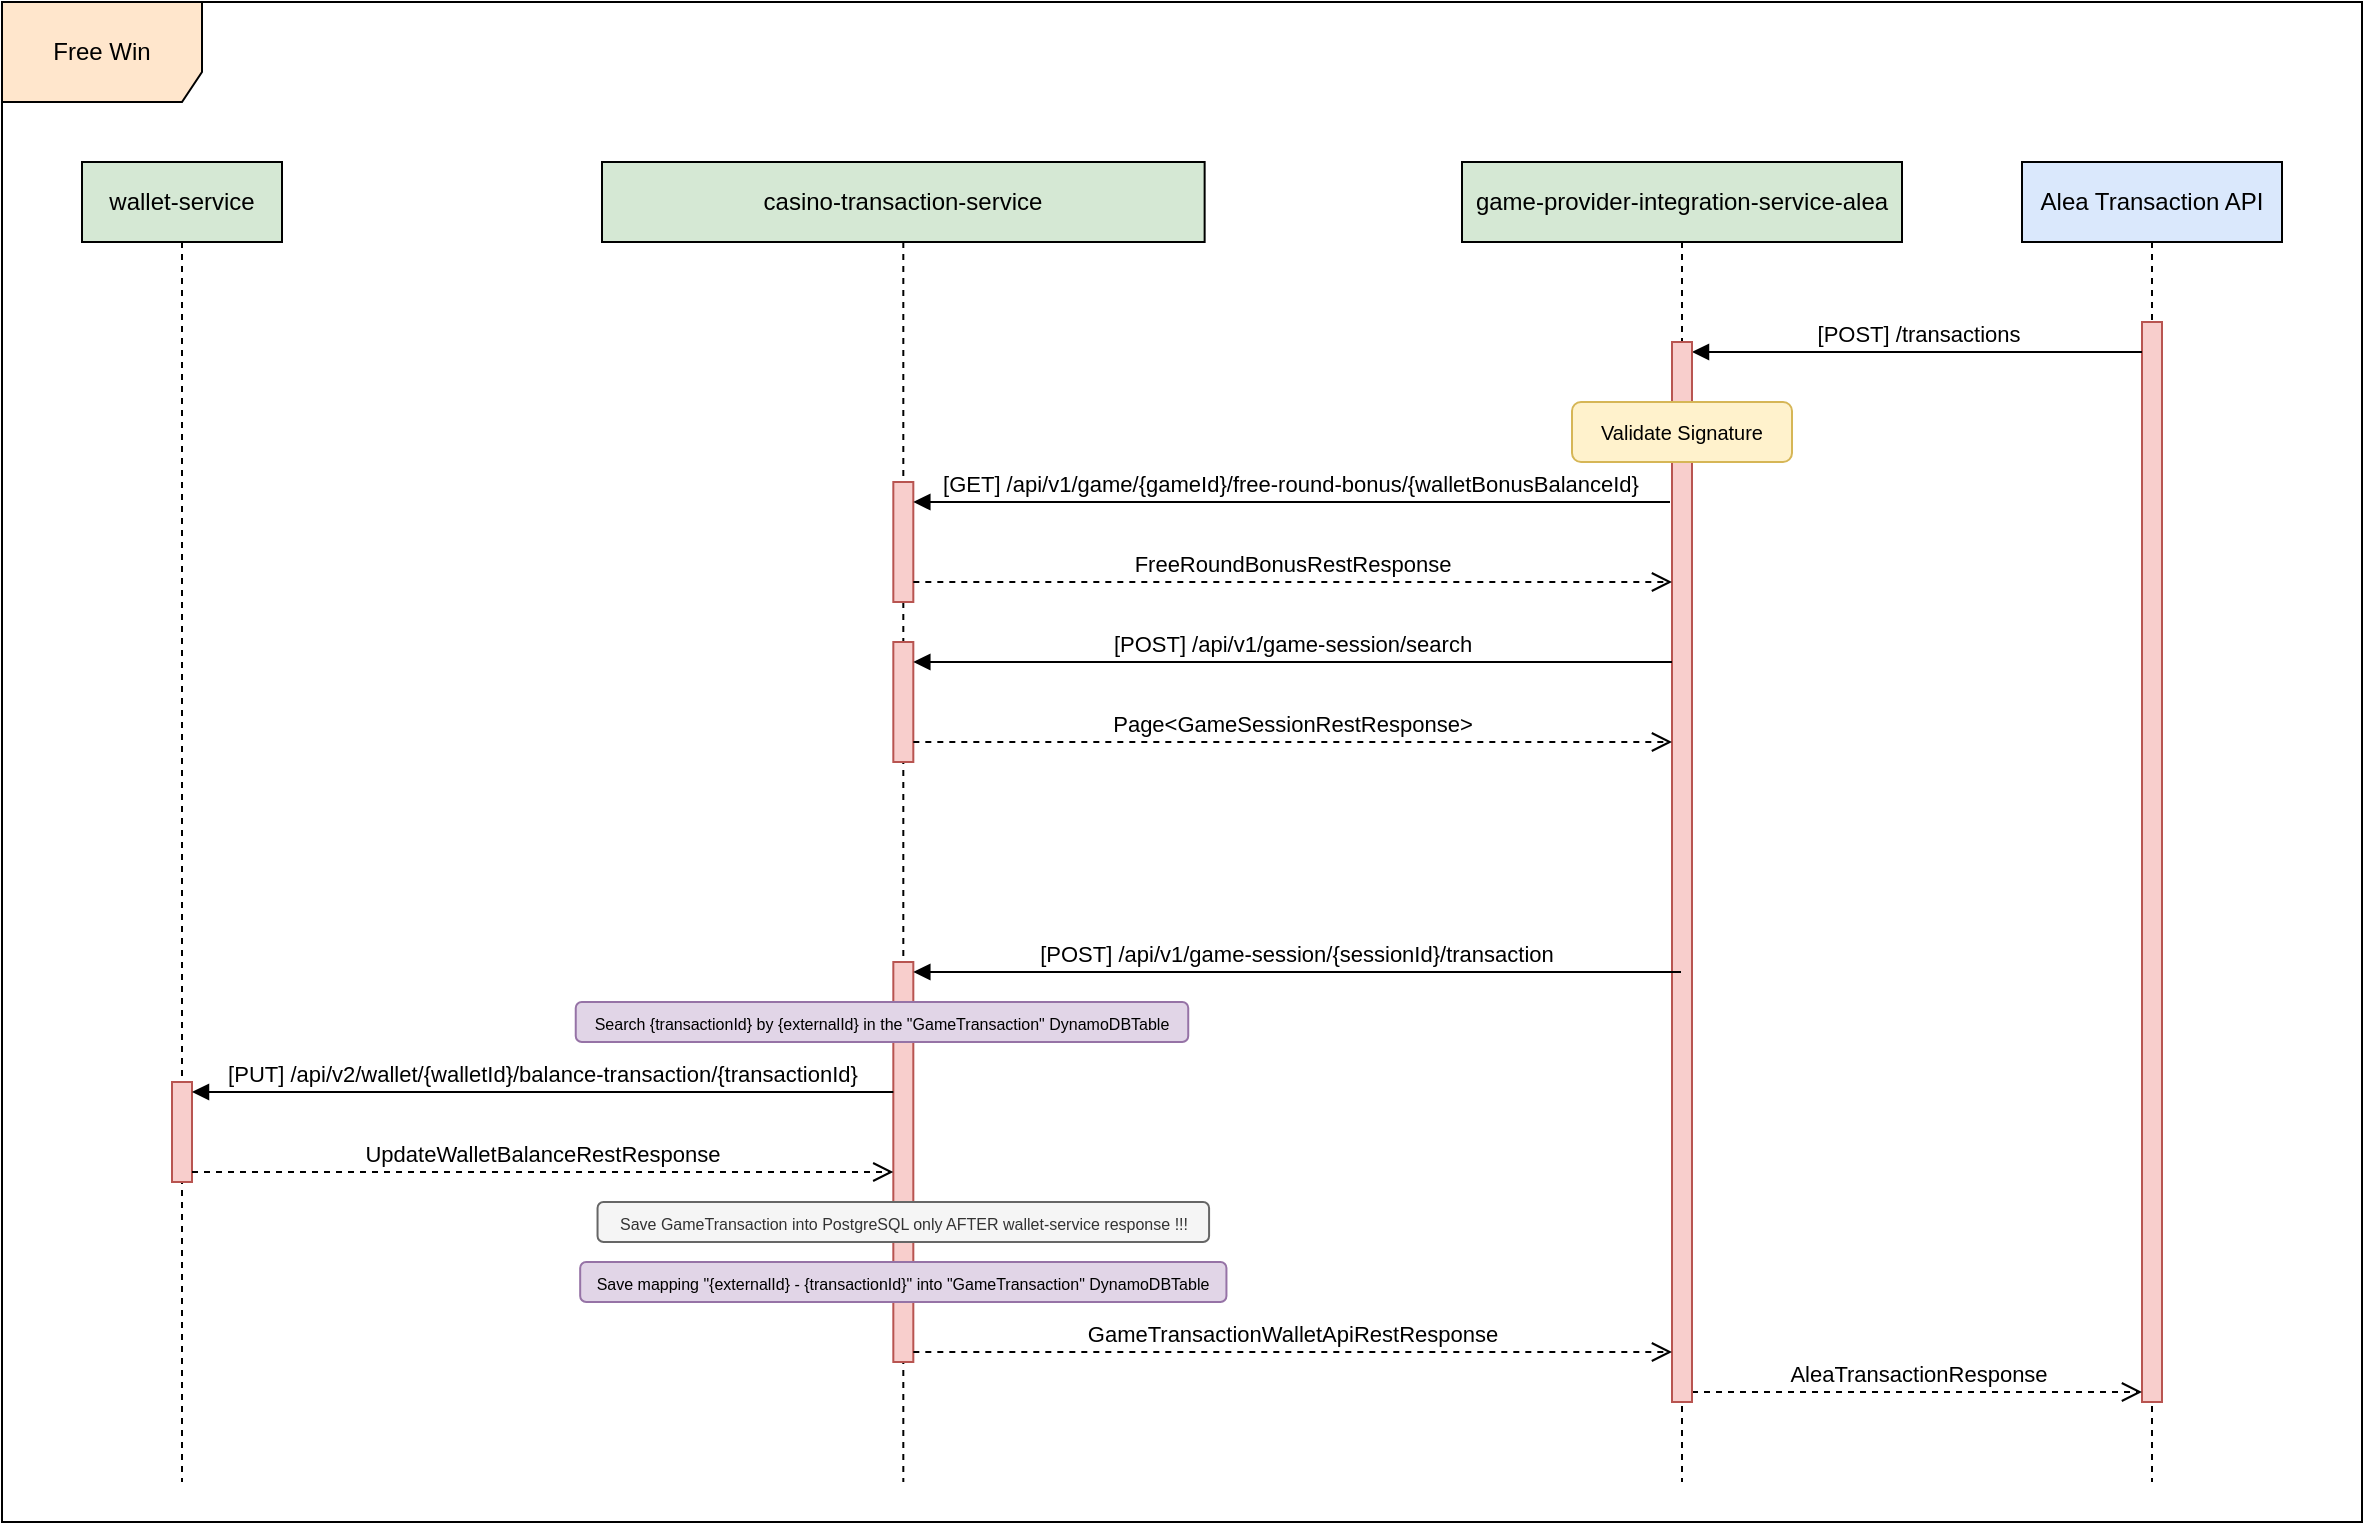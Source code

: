 <mxfile version="28.0.6">
  <diagram name="Page-1" id="n1XhamIiYrG2TBAk7eE6">
    <mxGraphModel dx="663" dy="440" grid="1" gridSize="10" guides="1" tooltips="1" connect="1" arrows="1" fold="1" page="1" pageScale="1" pageWidth="1600" pageHeight="900" math="0" shadow="0">
      <root>
        <mxCell id="0" />
        <mxCell id="1" parent="0" />
        <mxCell id="003OSuUdilosyz2FLQ8a-2" value="Alea Transaction API" style="shape=umlLifeline;perimeter=lifelinePerimeter;whiteSpace=wrap;html=1;container=1;dropTarget=0;collapsible=0;recursiveResize=0;outlineConnect=0;portConstraint=eastwest;newEdgeStyle={&quot;curved&quot;:0,&quot;rounded&quot;:0};fillColor=#dae8fc;strokeColor=#000000;" parent="1" vertex="1">
          <mxGeometry x="1170" y="240" width="130" height="660" as="geometry" />
        </mxCell>
        <mxCell id="003OSuUdilosyz2FLQ8a-3" value="" style="html=1;points=[[0,0,0,0,5],[0,1,0,0,-5],[1,0,0,0,5],[1,1,0,0,-5]];perimeter=orthogonalPerimeter;outlineConnect=0;targetShapes=umlLifeline;portConstraint=eastwest;newEdgeStyle={&quot;curved&quot;:0,&quot;rounded&quot;:0};fillColor=#f8cecc;strokeColor=#b85450;" parent="003OSuUdilosyz2FLQ8a-2" vertex="1">
          <mxGeometry x="60" y="80" width="10" height="540" as="geometry" />
        </mxCell>
        <mxCell id="003OSuUdilosyz2FLQ8a-4" value="Free Win" style="shape=umlFrame;whiteSpace=wrap;html=1;pointerEvents=0;width=100;height=50;fillColor=#ffe6cc;strokeColor=#000000;" parent="1" vertex="1">
          <mxGeometry x="160" y="160" width="1180" height="760" as="geometry" />
        </mxCell>
        <mxCell id="003OSuUdilosyz2FLQ8a-5" value="[POST] /transactions" style="html=1;verticalAlign=bottom;endArrow=block;curved=0;rounded=0;entryX=1;entryY=0;entryDx=0;entryDy=5;entryPerimeter=0;" parent="1" source="003OSuUdilosyz2FLQ8a-3" target="003OSuUdilosyz2FLQ8a-18" edge="1">
          <mxGeometry width="80" relative="1" as="geometry">
            <mxPoint x="1230" y="320" as="sourcePoint" />
            <mxPoint x="970" y="325" as="targetPoint" />
          </mxGeometry>
        </mxCell>
        <mxCell id="003OSuUdilosyz2FLQ8a-6" value="AleaTransactionResponse" style="html=1;verticalAlign=bottom;endArrow=open;dashed=1;endSize=8;curved=0;rounded=0;exitX=1;exitY=1;exitDx=0;exitDy=-5;exitPerimeter=0;" parent="1" source="003OSuUdilosyz2FLQ8a-18" target="003OSuUdilosyz2FLQ8a-3" edge="1">
          <mxGeometry x="-0.001" relative="1" as="geometry">
            <mxPoint x="990" y="600" as="sourcePoint" />
            <mxPoint x="1220" y="600" as="targetPoint" />
            <mxPoint as="offset" />
          </mxGeometry>
        </mxCell>
        <mxCell id="003OSuUdilosyz2FLQ8a-8" value="wallet-service" style="shape=umlLifeline;perimeter=lifelinePerimeter;whiteSpace=wrap;html=1;container=1;dropTarget=0;collapsible=0;recursiveResize=0;outlineConnect=0;portConstraint=eastwest;newEdgeStyle={&quot;curved&quot;:0,&quot;rounded&quot;:0};fillColor=#d5e8d4;strokeColor=#000000;" parent="1" vertex="1">
          <mxGeometry x="200" y="240" width="100" height="660" as="geometry" />
        </mxCell>
        <mxCell id="003OSuUdilosyz2FLQ8a-9" value="" style="html=1;points=[[0,0,0,0,5],[0,1,0,0,-5],[1,0,0,0,5],[1,1,0,0,-5]];perimeter=orthogonalPerimeter;outlineConnect=0;targetShapes=umlLifeline;portConstraint=eastwest;newEdgeStyle={&quot;curved&quot;:0,&quot;rounded&quot;:0};fillColor=#f8cecc;strokeColor=#b85450;" parent="003OSuUdilosyz2FLQ8a-8" vertex="1">
          <mxGeometry x="45" y="460" width="10" height="50" as="geometry" />
        </mxCell>
        <mxCell id="003OSuUdilosyz2FLQ8a-12" value="casino-transaction-service" style="shape=umlLifeline;perimeter=lifelinePerimeter;whiteSpace=wrap;html=1;container=1;dropTarget=0;collapsible=0;recursiveResize=0;outlineConnect=0;portConstraint=eastwest;newEdgeStyle={&quot;curved&quot;:0,&quot;rounded&quot;:0};fillColor=#d5e8d4;strokeColor=#000000;" parent="1" vertex="1">
          <mxGeometry x="460" y="240" width="301.32" height="660" as="geometry" />
        </mxCell>
        <mxCell id="003OSuUdilosyz2FLQ8a-13" value="" style="html=1;points=[[0,0,0,0,5],[0,1,0,0,-5],[1,0,0,0,5],[1,1,0,0,-5]];perimeter=orthogonalPerimeter;outlineConnect=0;targetShapes=umlLifeline;portConstraint=eastwest;newEdgeStyle={&quot;curved&quot;:0,&quot;rounded&quot;:0};fillColor=#f8cecc;strokeColor=#b85450;" parent="003OSuUdilosyz2FLQ8a-12" vertex="1">
          <mxGeometry x="145.66" y="400" width="10" height="200" as="geometry" />
        </mxCell>
        <mxCell id="003OSuUdilosyz2FLQ8a-14" value="&lt;span style=&quot;text-wrap-mode: nowrap;&quot;&gt;&lt;font style=&quot;font-size: 8px;&quot;&gt;Save mapping &quot;{externalId} -&amp;nbsp;{transactionId}&quot; into &quot;GameTransaction&quot; DynamoDBTable&lt;/font&gt;&lt;/span&gt;" style="rounded=1;whiteSpace=wrap;html=1;fillColor=#e1d5e7;strokeColor=#9673a6;container=0;portConstraint=none;" parent="003OSuUdilosyz2FLQ8a-12" vertex="1">
          <mxGeometry x="-10.91" y="550" width="323.13" height="20" as="geometry">
            <mxRectangle x="-14.21" y="410" width="350" height="30" as="alternateBounds" />
          </mxGeometry>
        </mxCell>
        <mxCell id="003OSuUdilosyz2FLQ8a-16" value="&lt;font style=&quot;font-size: 8px;&quot;&gt;&lt;span style=&quot;text-wrap-mode: nowrap; text-align: left;&quot;&gt;Save GameTransaction into PostgreSQL only AFTER wallet-service&amp;nbsp;&lt;/span&gt;&lt;span style=&quot;text-wrap-mode: nowrap; text-align: left;&quot;&gt;response&amp;nbsp;&lt;/span&gt;&lt;span style=&quot;text-wrap-mode: nowrap; text-align: left;&quot;&gt;!!!&lt;/span&gt;&lt;/font&gt;" style="rounded=1;whiteSpace=wrap;html=1;fillColor=#f5f5f5;strokeColor=#666666;container=0;portConstraint=none;fontColor=#333333;" parent="003OSuUdilosyz2FLQ8a-12" vertex="1">
          <mxGeometry x="-2.23" y="520" width="305.77" height="20" as="geometry">
            <mxRectangle x="-14.21" y="410" width="350" height="30" as="alternateBounds" />
          </mxGeometry>
        </mxCell>
        <mxCell id="003OSuUdilosyz2FLQ8a-15" value="&lt;span style=&quot;text-wrap-mode: nowrap;&quot;&gt;&lt;font style=&quot;font-size: 8px;&quot;&gt;Search {transactionId} by {externalId} in the &quot;GameTransaction&quot; DynamoDBTable&lt;/font&gt;&lt;/span&gt;" style="rounded=1;whiteSpace=wrap;html=1;fillColor=#e1d5e7;strokeColor=#9673a6;container=0;" parent="003OSuUdilosyz2FLQ8a-12" vertex="1">
          <mxGeometry x="-13.13" y="420" width="306.25" height="20" as="geometry">
            <mxRectangle x="466.88" y="440" width="330" height="30" as="alternateBounds" />
          </mxGeometry>
        </mxCell>
        <mxCell id="003OSuUdilosyz2FLQ8a-10" value="[PUT]&amp;nbsp;/api/v2/wallet/{walletId}/balance-transaction/{transactionId}" style="html=1;verticalAlign=bottom;endArrow=block;curved=0;rounded=0;entryX=1;entryY=0;entryDx=0;entryDy=5;entryPerimeter=0;" parent="003OSuUdilosyz2FLQ8a-12" target="003OSuUdilosyz2FLQ8a-9" edge="1">
          <mxGeometry x="0.002" width="80" relative="1" as="geometry">
            <mxPoint x="145.66" y="465" as="sourcePoint" />
            <mxPoint x="-45" y="510" as="targetPoint" />
            <mxPoint as="offset" />
          </mxGeometry>
        </mxCell>
        <mxCell id="003OSuUdilosyz2FLQ8a-11" value="UpdateWalletBalanceRestResponse" style="html=1;verticalAlign=bottom;endArrow=open;dashed=1;endSize=8;curved=0;rounded=0;exitX=1;exitY=1;exitDx=0;exitDy=-5;exitPerimeter=0;" parent="003OSuUdilosyz2FLQ8a-12" source="003OSuUdilosyz2FLQ8a-9" edge="1">
          <mxGeometry x="-0.003" relative="1" as="geometry">
            <mxPoint x="-75" y="540" as="sourcePoint" />
            <mxPoint x="145.66" y="505" as="targetPoint" />
            <mxPoint as="offset" />
          </mxGeometry>
        </mxCell>
        <mxCell id="VkpEry_hpBdn2sqV6J4z-10" value="" style="html=1;points=[[0,0,0,0,5],[0,1,0,0,-5],[1,0,0,0,5],[1,1,0,0,-5]];perimeter=orthogonalPerimeter;outlineConnect=0;targetShapes=umlLifeline;portConstraint=eastwest;newEdgeStyle={&quot;curved&quot;:0,&quot;rounded&quot;:0};fillColor=#f8cecc;strokeColor=#b85450;" vertex="1" parent="003OSuUdilosyz2FLQ8a-12">
          <mxGeometry x="145.66" y="160" width="10" height="60" as="geometry" />
        </mxCell>
        <mxCell id="VkpEry_hpBdn2sqV6J4z-12" value="" style="html=1;points=[[0,0,0,0,5],[0,1,0,0,-5],[1,0,0,0,5],[1,1,0,0,-5]];perimeter=orthogonalPerimeter;outlineConnect=0;targetShapes=umlLifeline;portConstraint=eastwest;newEdgeStyle={&quot;curved&quot;:0,&quot;rounded&quot;:0};fillColor=#f8cecc;strokeColor=#b85450;" vertex="1" parent="003OSuUdilosyz2FLQ8a-12">
          <mxGeometry x="145.66" y="240" width="10" height="60" as="geometry" />
        </mxCell>
        <mxCell id="003OSuUdilosyz2FLQ8a-17" value="game-provider-integration-service-alea" style="shape=umlLifeline;perimeter=lifelinePerimeter;whiteSpace=wrap;html=1;container=1;dropTarget=0;collapsible=0;recursiveResize=0;outlineConnect=0;portConstraint=eastwest;newEdgeStyle={&quot;curved&quot;:0,&quot;rounded&quot;:0};fillColor=#d5e8d4;strokeColor=#000000;" parent="1" vertex="1">
          <mxGeometry x="890" y="240" width="220" height="660" as="geometry" />
        </mxCell>
        <mxCell id="003OSuUdilosyz2FLQ8a-18" value="" style="html=1;points=[[0,0,0,0,5],[0,1,0,0,-5],[1,0,0,0,5],[1,1,0,0,-5]];perimeter=orthogonalPerimeter;outlineConnect=0;targetShapes=umlLifeline;portConstraint=eastwest;newEdgeStyle={&quot;curved&quot;:0,&quot;rounded&quot;:0};fillColor=#f8cecc;strokeColor=#b85450;container=0;" parent="003OSuUdilosyz2FLQ8a-17" vertex="1">
          <mxGeometry x="105" y="90" width="10" height="530" as="geometry" />
        </mxCell>
        <mxCell id="003OSuUdilosyz2FLQ8a-19" value="&lt;font style=&quot;font-size: 10px;&quot;&gt;Validate Signature&lt;/font&gt;" style="rounded=1;whiteSpace=wrap;html=1;fillColor=#fff2cc;strokeColor=#d6b656;" parent="1" vertex="1">
          <mxGeometry x="945" y="360" width="110" height="30" as="geometry" />
        </mxCell>
        <mxCell id="003OSuUdilosyz2FLQ8a-7" value="GameTransactionWalletApiRestResponse" style="html=1;verticalAlign=bottom;endArrow=open;dashed=1;endSize=8;curved=0;rounded=0;exitX=1;exitY=1;exitDx=0;exitDy=-5;exitPerimeter=0;" parent="1" source="003OSuUdilosyz2FLQ8a-13" target="003OSuUdilosyz2FLQ8a-18" edge="1">
          <mxGeometry relative="1" as="geometry">
            <mxPoint x="655" y="625" as="sourcePoint" />
            <mxPoint x="1000" y="835" as="targetPoint" />
          </mxGeometry>
        </mxCell>
        <mxCell id="003OSuUdilosyz2FLQ8a-1" value="[POST] /api/v1/game-session/{sessionId}/transaction" style="html=1;verticalAlign=bottom;endArrow=block;curved=0;rounded=0;entryX=1;entryY=0;entryDx=0;entryDy=5;entryPerimeter=0;" parent="1" source="003OSuUdilosyz2FLQ8a-17" target="003OSuUdilosyz2FLQ8a-13" edge="1">
          <mxGeometry x="0.004" width="80" relative="1" as="geometry">
            <mxPoint x="1010" y="465" as="sourcePoint" />
            <mxPoint x="665" y="335" as="targetPoint" />
            <mxPoint as="offset" />
          </mxGeometry>
        </mxCell>
        <mxCell id="VkpEry_hpBdn2sqV6J4z-9" value="[GET] /api/v1/game/{gameId}/free-round-bonus/{walletBonusBalanceId}" style="html=1;verticalAlign=bottom;endArrow=block;curved=0;rounded=0;" edge="1" parent="1" target="VkpEry_hpBdn2sqV6J4z-10">
          <mxGeometry x="0.004" width="80" relative="1" as="geometry">
            <mxPoint x="994" y="410" as="sourcePoint" />
            <mxPoint x="670" y="410" as="targetPoint" />
            <mxPoint as="offset" />
          </mxGeometry>
        </mxCell>
        <mxCell id="VkpEry_hpBdn2sqV6J4z-11" value="FreeRoundBonusRestResponse" style="html=1;verticalAlign=bottom;endArrow=open;dashed=1;endSize=8;curved=0;rounded=0;" edge="1" parent="1">
          <mxGeometry relative="1" as="geometry">
            <mxPoint x="615.66" y="450" as="sourcePoint" />
            <mxPoint x="995" y="450" as="targetPoint" />
          </mxGeometry>
        </mxCell>
        <mxCell id="VkpEry_hpBdn2sqV6J4z-13" value="[POST] /api/v1/game-session/search" style="html=1;verticalAlign=bottom;endArrow=block;curved=0;rounded=0;" edge="1" parent="1" target="VkpEry_hpBdn2sqV6J4z-12">
          <mxGeometry x="0.004" width="80" relative="1" as="geometry">
            <mxPoint x="995" y="490" as="sourcePoint" />
            <mxPoint x="620" y="490" as="targetPoint" />
            <mxPoint as="offset" />
          </mxGeometry>
        </mxCell>
        <mxCell id="VkpEry_hpBdn2sqV6J4z-14" value="Page&amp;lt;GameSessionRestResponse&amp;gt;" style="html=1;verticalAlign=bottom;endArrow=open;dashed=1;endSize=8;curved=0;rounded=0;" edge="1" parent="1">
          <mxGeometry relative="1" as="geometry">
            <mxPoint x="615.66" y="530" as="sourcePoint" />
            <mxPoint x="995" y="530" as="targetPoint" />
          </mxGeometry>
        </mxCell>
      </root>
    </mxGraphModel>
  </diagram>
</mxfile>
